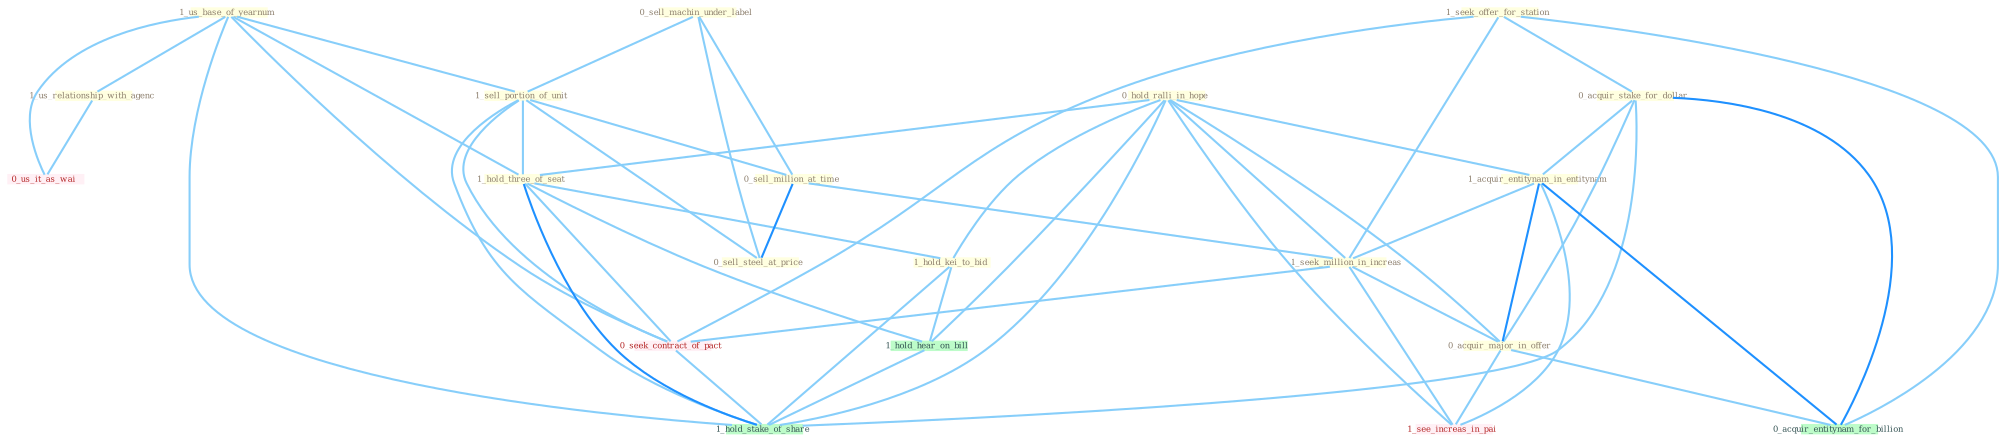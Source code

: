 Graph G{ 
    node
    [shape=polygon,style=filled,width=.5,height=.06,color="#BDFCC9",fixedsize=true,fontsize=4,
    fontcolor="#2f4f4f"];
    {node
    [color="#ffffe0", fontcolor="#8b7d6b"] "0_hold_ralli_in_hope " "1_us_base_of_yearnum " "1_seek_offer_for_station " "0_sell_machin_under_label " "0_acquir_stake_for_dollar " "1_sell_portion_of_unit " "1_hold_three_of_seat " "1_us_relationship_with_agenc " "0_sell_million_at_time " "1_acquir_entitynam_in_entitynam " "1_seek_million_in_increas " "0_acquir_major_in_offer " "0_sell_steel_at_price " "1_hold_kei_to_bid "}
{node [color="#fff0f5", fontcolor="#b22222"] "0_seek_contract_of_pact " "0_us_it_as_wai " "1_see_increas_in_pai "}
edge [color="#B0E2FF"];

	"0_hold_ralli_in_hope " -- "1_hold_three_of_seat " [w="1", color="#87cefa" ];
	"0_hold_ralli_in_hope " -- "1_acquir_entitynam_in_entitynam " [w="1", color="#87cefa" ];
	"0_hold_ralli_in_hope " -- "1_seek_million_in_increas " [w="1", color="#87cefa" ];
	"0_hold_ralli_in_hope " -- "0_acquir_major_in_offer " [w="1", color="#87cefa" ];
	"0_hold_ralli_in_hope " -- "1_hold_kei_to_bid " [w="1", color="#87cefa" ];
	"0_hold_ralli_in_hope " -- "1_see_increas_in_pai " [w="1", color="#87cefa" ];
	"0_hold_ralli_in_hope " -- "1_hold_hear_on_bill " [w="1", color="#87cefa" ];
	"0_hold_ralli_in_hope " -- "1_hold_stake_of_share " [w="1", color="#87cefa" ];
	"1_us_base_of_yearnum " -- "1_sell_portion_of_unit " [w="1", color="#87cefa" ];
	"1_us_base_of_yearnum " -- "1_hold_three_of_seat " [w="1", color="#87cefa" ];
	"1_us_base_of_yearnum " -- "1_us_relationship_with_agenc " [w="1", color="#87cefa" ];
	"1_us_base_of_yearnum " -- "0_seek_contract_of_pact " [w="1", color="#87cefa" ];
	"1_us_base_of_yearnum " -- "0_us_it_as_wai " [w="1", color="#87cefa" ];
	"1_us_base_of_yearnum " -- "1_hold_stake_of_share " [w="1", color="#87cefa" ];
	"1_seek_offer_for_station " -- "0_acquir_stake_for_dollar " [w="1", color="#87cefa" ];
	"1_seek_offer_for_station " -- "1_seek_million_in_increas " [w="1", color="#87cefa" ];
	"1_seek_offer_for_station " -- "0_seek_contract_of_pact " [w="1", color="#87cefa" ];
	"1_seek_offer_for_station " -- "0_acquir_entitynam_for_billion " [w="1", color="#87cefa" ];
	"0_sell_machin_under_label " -- "1_sell_portion_of_unit " [w="1", color="#87cefa" ];
	"0_sell_machin_under_label " -- "0_sell_million_at_time " [w="1", color="#87cefa" ];
	"0_sell_machin_under_label " -- "0_sell_steel_at_price " [w="1", color="#87cefa" ];
	"0_acquir_stake_for_dollar " -- "1_acquir_entitynam_in_entitynam " [w="1", color="#87cefa" ];
	"0_acquir_stake_for_dollar " -- "0_acquir_major_in_offer " [w="1", color="#87cefa" ];
	"0_acquir_stake_for_dollar " -- "0_acquir_entitynam_for_billion " [w="2", color="#1e90ff" , len=0.8];
	"0_acquir_stake_for_dollar " -- "1_hold_stake_of_share " [w="1", color="#87cefa" ];
	"1_sell_portion_of_unit " -- "1_hold_three_of_seat " [w="1", color="#87cefa" ];
	"1_sell_portion_of_unit " -- "0_sell_million_at_time " [w="1", color="#87cefa" ];
	"1_sell_portion_of_unit " -- "0_sell_steel_at_price " [w="1", color="#87cefa" ];
	"1_sell_portion_of_unit " -- "0_seek_contract_of_pact " [w="1", color="#87cefa" ];
	"1_sell_portion_of_unit " -- "1_hold_stake_of_share " [w="1", color="#87cefa" ];
	"1_hold_three_of_seat " -- "1_hold_kei_to_bid " [w="1", color="#87cefa" ];
	"1_hold_three_of_seat " -- "0_seek_contract_of_pact " [w="1", color="#87cefa" ];
	"1_hold_three_of_seat " -- "1_hold_hear_on_bill " [w="1", color="#87cefa" ];
	"1_hold_three_of_seat " -- "1_hold_stake_of_share " [w="2", color="#1e90ff" , len=0.8];
	"1_us_relationship_with_agenc " -- "0_us_it_as_wai " [w="1", color="#87cefa" ];
	"0_sell_million_at_time " -- "1_seek_million_in_increas " [w="1", color="#87cefa" ];
	"0_sell_million_at_time " -- "0_sell_steel_at_price " [w="2", color="#1e90ff" , len=0.8];
	"1_acquir_entitynam_in_entitynam " -- "1_seek_million_in_increas " [w="1", color="#87cefa" ];
	"1_acquir_entitynam_in_entitynam " -- "0_acquir_major_in_offer " [w="2", color="#1e90ff" , len=0.8];
	"1_acquir_entitynam_in_entitynam " -- "0_acquir_entitynam_for_billion " [w="2", color="#1e90ff" , len=0.8];
	"1_acquir_entitynam_in_entitynam " -- "1_see_increas_in_pai " [w="1", color="#87cefa" ];
	"1_seek_million_in_increas " -- "0_acquir_major_in_offer " [w="1", color="#87cefa" ];
	"1_seek_million_in_increas " -- "0_seek_contract_of_pact " [w="1", color="#87cefa" ];
	"1_seek_million_in_increas " -- "1_see_increas_in_pai " [w="1", color="#87cefa" ];
	"0_acquir_major_in_offer " -- "0_acquir_entitynam_for_billion " [w="1", color="#87cefa" ];
	"0_acquir_major_in_offer " -- "1_see_increas_in_pai " [w="1", color="#87cefa" ];
	"1_hold_kei_to_bid " -- "1_hold_hear_on_bill " [w="1", color="#87cefa" ];
	"1_hold_kei_to_bid " -- "1_hold_stake_of_share " [w="1", color="#87cefa" ];
	"0_seek_contract_of_pact " -- "1_hold_stake_of_share " [w="1", color="#87cefa" ];
	"1_hold_hear_on_bill " -- "1_hold_stake_of_share " [w="1", color="#87cefa" ];
}